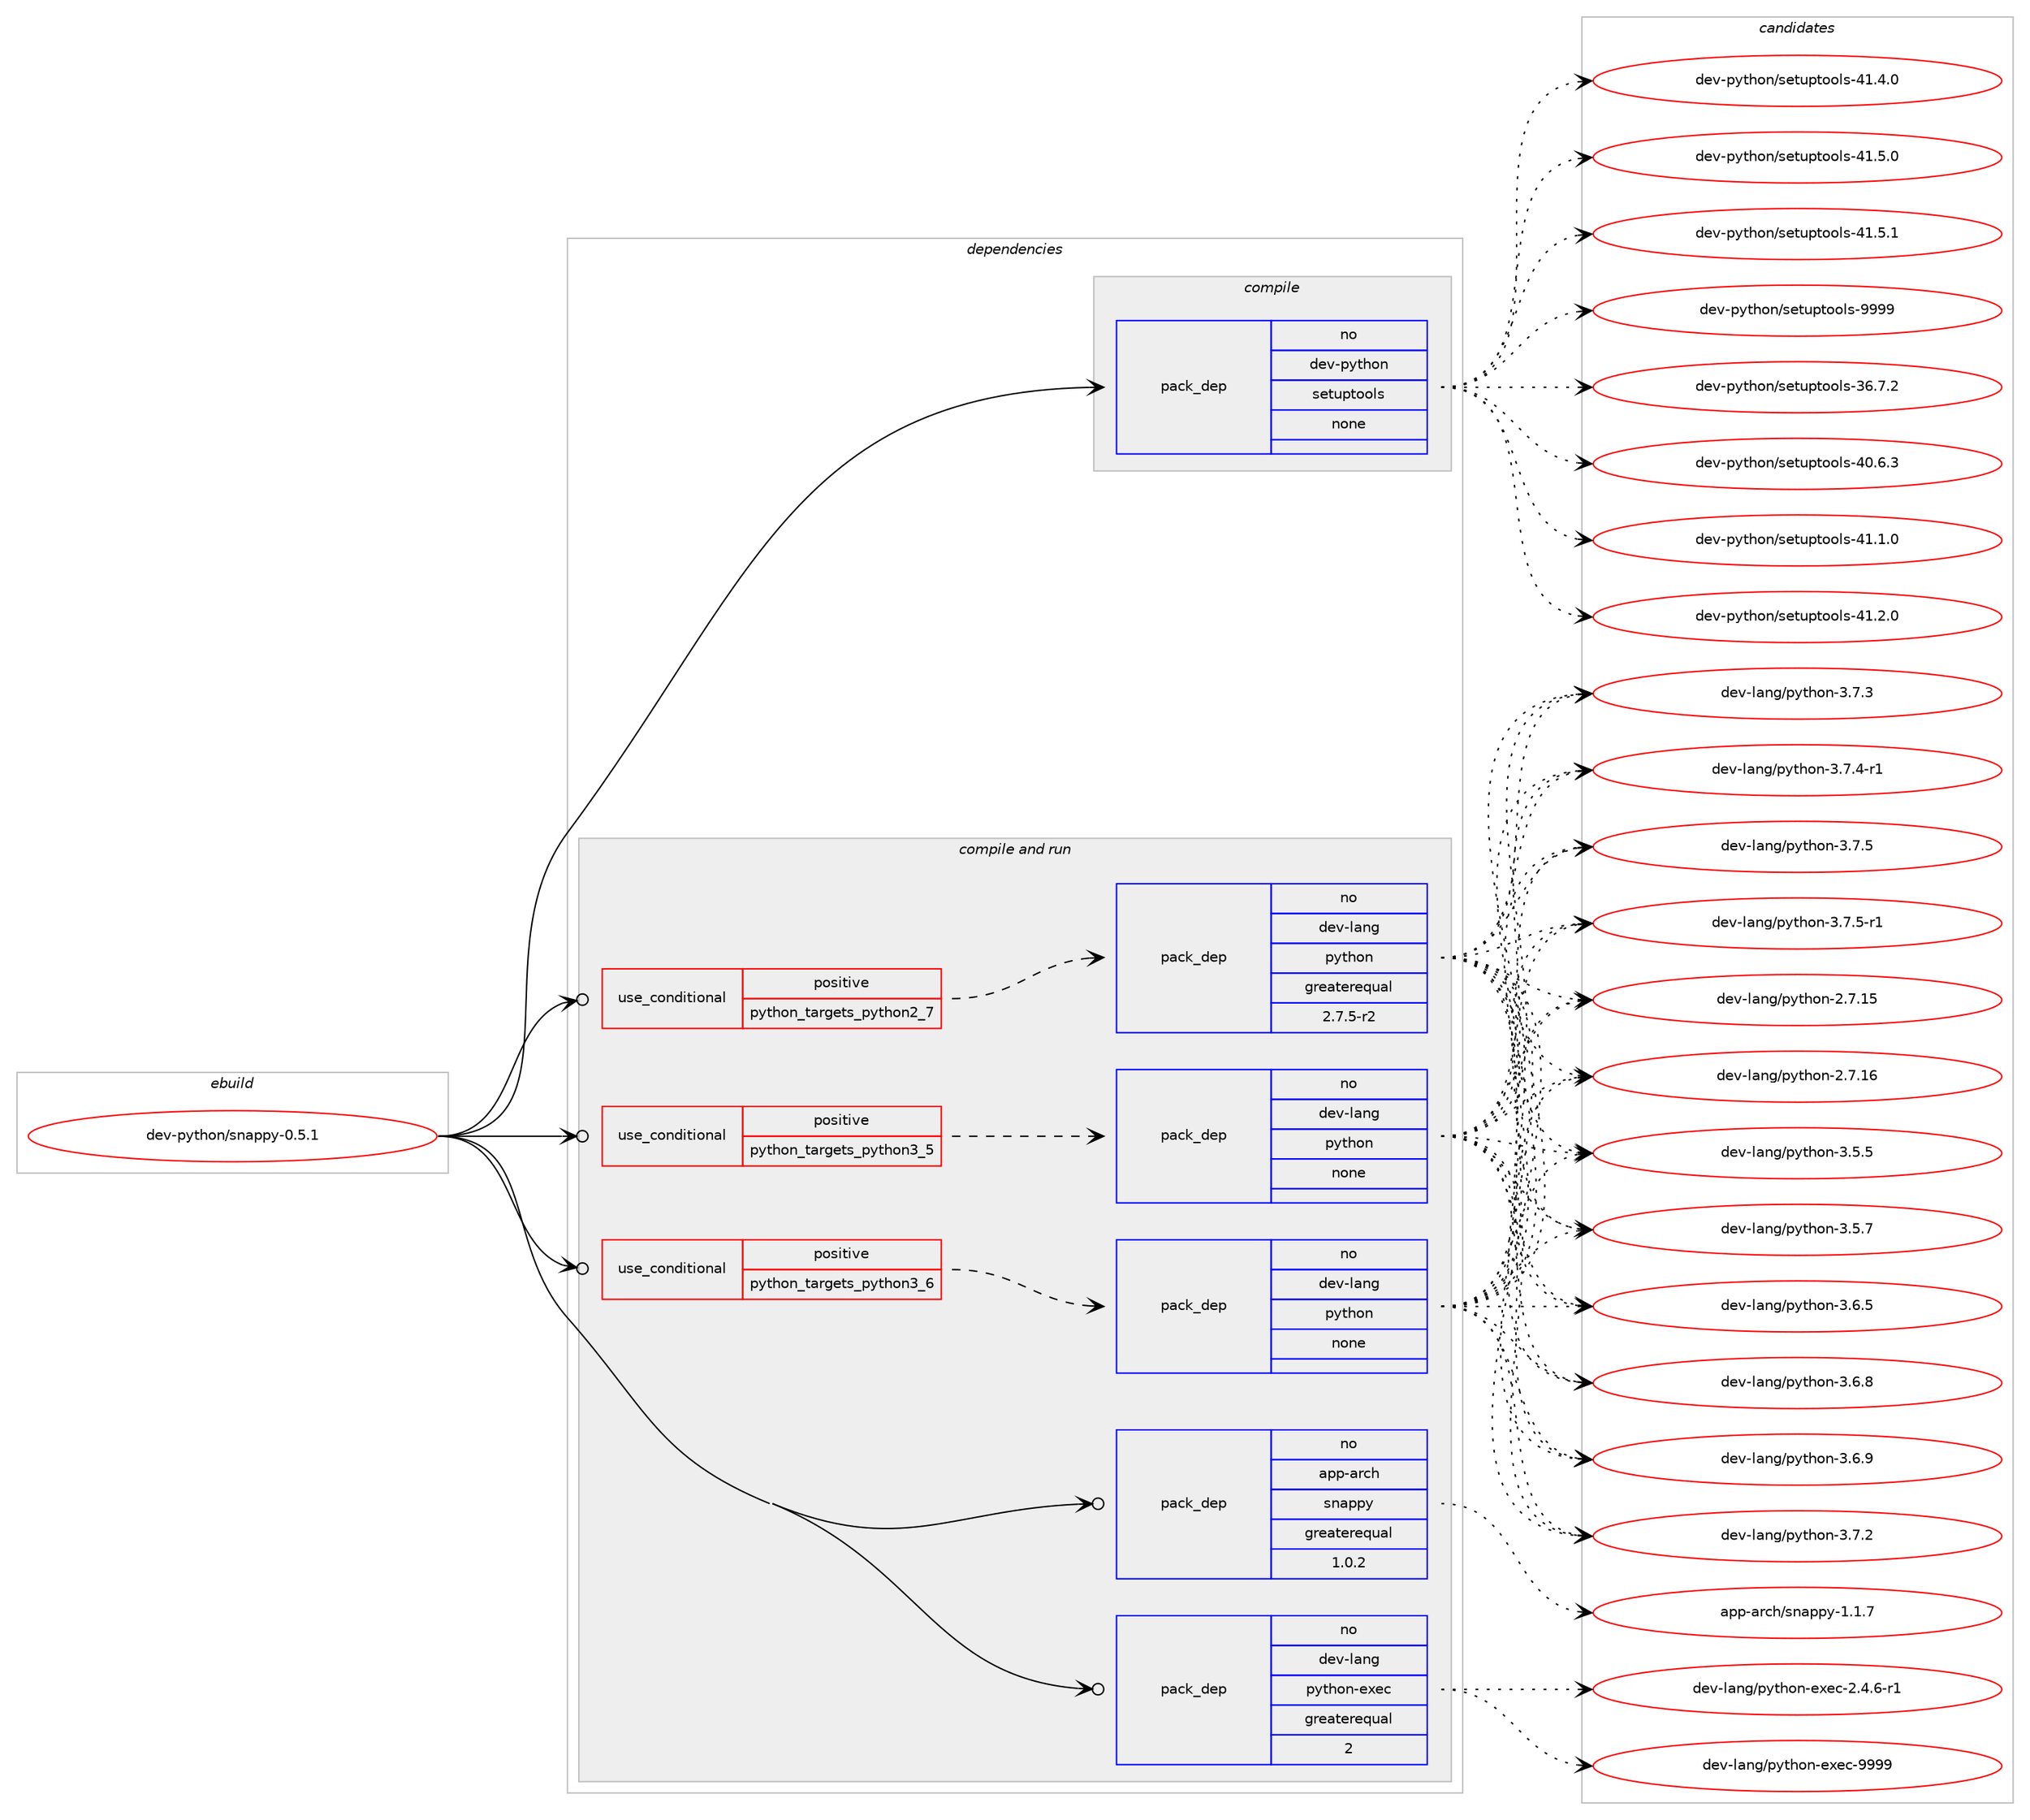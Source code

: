 digraph prolog {

# *************
# Graph options
# *************

newrank=true;
concentrate=true;
compound=true;
graph [rankdir=LR,fontname=Helvetica,fontsize=10,ranksep=1.5];#, ranksep=2.5, nodesep=0.2];
edge  [arrowhead=vee];
node  [fontname=Helvetica,fontsize=10];

# **********
# The ebuild
# **********

subgraph cluster_leftcol {
color=gray;
rank=same;
label=<<i>ebuild</i>>;
id [label="dev-python/snappy-0.5.1", color=red, width=4, href="../dev-python/snappy-0.5.1.svg"];
}

# ****************
# The dependencies
# ****************

subgraph cluster_midcol {
color=gray;
label=<<i>dependencies</i>>;
subgraph cluster_compile {
fillcolor="#eeeeee";
style=filled;
label=<<i>compile</i>>;
subgraph pack476250 {
dependency637623 [label=<<TABLE BORDER="0" CELLBORDER="1" CELLSPACING="0" CELLPADDING="4" WIDTH="220"><TR><TD ROWSPAN="6" CELLPADDING="30">pack_dep</TD></TR><TR><TD WIDTH="110">no</TD></TR><TR><TD>dev-python</TD></TR><TR><TD>setuptools</TD></TR><TR><TD>none</TD></TR><TR><TD></TD></TR></TABLE>>, shape=none, color=blue];
}
id:e -> dependency637623:w [weight=20,style="solid",arrowhead="vee"];
}
subgraph cluster_compileandrun {
fillcolor="#eeeeee";
style=filled;
label=<<i>compile and run</i>>;
subgraph cond149492 {
dependency637624 [label=<<TABLE BORDER="0" CELLBORDER="1" CELLSPACING="0" CELLPADDING="4"><TR><TD ROWSPAN="3" CELLPADDING="10">use_conditional</TD></TR><TR><TD>positive</TD></TR><TR><TD>python_targets_python2_7</TD></TR></TABLE>>, shape=none, color=red];
subgraph pack476251 {
dependency637625 [label=<<TABLE BORDER="0" CELLBORDER="1" CELLSPACING="0" CELLPADDING="4" WIDTH="220"><TR><TD ROWSPAN="6" CELLPADDING="30">pack_dep</TD></TR><TR><TD WIDTH="110">no</TD></TR><TR><TD>dev-lang</TD></TR><TR><TD>python</TD></TR><TR><TD>greaterequal</TD></TR><TR><TD>2.7.5-r2</TD></TR></TABLE>>, shape=none, color=blue];
}
dependency637624:e -> dependency637625:w [weight=20,style="dashed",arrowhead="vee"];
}
id:e -> dependency637624:w [weight=20,style="solid",arrowhead="odotvee"];
subgraph cond149493 {
dependency637626 [label=<<TABLE BORDER="0" CELLBORDER="1" CELLSPACING="0" CELLPADDING="4"><TR><TD ROWSPAN="3" CELLPADDING="10">use_conditional</TD></TR><TR><TD>positive</TD></TR><TR><TD>python_targets_python3_5</TD></TR></TABLE>>, shape=none, color=red];
subgraph pack476252 {
dependency637627 [label=<<TABLE BORDER="0" CELLBORDER="1" CELLSPACING="0" CELLPADDING="4" WIDTH="220"><TR><TD ROWSPAN="6" CELLPADDING="30">pack_dep</TD></TR><TR><TD WIDTH="110">no</TD></TR><TR><TD>dev-lang</TD></TR><TR><TD>python</TD></TR><TR><TD>none</TD></TR><TR><TD></TD></TR></TABLE>>, shape=none, color=blue];
}
dependency637626:e -> dependency637627:w [weight=20,style="dashed",arrowhead="vee"];
}
id:e -> dependency637626:w [weight=20,style="solid",arrowhead="odotvee"];
subgraph cond149494 {
dependency637628 [label=<<TABLE BORDER="0" CELLBORDER="1" CELLSPACING="0" CELLPADDING="4"><TR><TD ROWSPAN="3" CELLPADDING="10">use_conditional</TD></TR><TR><TD>positive</TD></TR><TR><TD>python_targets_python3_6</TD></TR></TABLE>>, shape=none, color=red];
subgraph pack476253 {
dependency637629 [label=<<TABLE BORDER="0" CELLBORDER="1" CELLSPACING="0" CELLPADDING="4" WIDTH="220"><TR><TD ROWSPAN="6" CELLPADDING="30">pack_dep</TD></TR><TR><TD WIDTH="110">no</TD></TR><TR><TD>dev-lang</TD></TR><TR><TD>python</TD></TR><TR><TD>none</TD></TR><TR><TD></TD></TR></TABLE>>, shape=none, color=blue];
}
dependency637628:e -> dependency637629:w [weight=20,style="dashed",arrowhead="vee"];
}
id:e -> dependency637628:w [weight=20,style="solid",arrowhead="odotvee"];
subgraph pack476254 {
dependency637630 [label=<<TABLE BORDER="0" CELLBORDER="1" CELLSPACING="0" CELLPADDING="4" WIDTH="220"><TR><TD ROWSPAN="6" CELLPADDING="30">pack_dep</TD></TR><TR><TD WIDTH="110">no</TD></TR><TR><TD>app-arch</TD></TR><TR><TD>snappy</TD></TR><TR><TD>greaterequal</TD></TR><TR><TD>1.0.2</TD></TR></TABLE>>, shape=none, color=blue];
}
id:e -> dependency637630:w [weight=20,style="solid",arrowhead="odotvee"];
subgraph pack476255 {
dependency637631 [label=<<TABLE BORDER="0" CELLBORDER="1" CELLSPACING="0" CELLPADDING="4" WIDTH="220"><TR><TD ROWSPAN="6" CELLPADDING="30">pack_dep</TD></TR><TR><TD WIDTH="110">no</TD></TR><TR><TD>dev-lang</TD></TR><TR><TD>python-exec</TD></TR><TR><TD>greaterequal</TD></TR><TR><TD>2</TD></TR></TABLE>>, shape=none, color=blue];
}
id:e -> dependency637631:w [weight=20,style="solid",arrowhead="odotvee"];
}
subgraph cluster_run {
fillcolor="#eeeeee";
style=filled;
label=<<i>run</i>>;
}
}

# **************
# The candidates
# **************

subgraph cluster_choices {
rank=same;
color=gray;
label=<<i>candidates</i>>;

subgraph choice476250 {
color=black;
nodesep=1;
choice100101118451121211161041111104711510111611711211611111110811545515446554650 [label="dev-python/setuptools-36.7.2", color=red, width=4,href="../dev-python/setuptools-36.7.2.svg"];
choice100101118451121211161041111104711510111611711211611111110811545524846544651 [label="dev-python/setuptools-40.6.3", color=red, width=4,href="../dev-python/setuptools-40.6.3.svg"];
choice100101118451121211161041111104711510111611711211611111110811545524946494648 [label="dev-python/setuptools-41.1.0", color=red, width=4,href="../dev-python/setuptools-41.1.0.svg"];
choice100101118451121211161041111104711510111611711211611111110811545524946504648 [label="dev-python/setuptools-41.2.0", color=red, width=4,href="../dev-python/setuptools-41.2.0.svg"];
choice100101118451121211161041111104711510111611711211611111110811545524946524648 [label="dev-python/setuptools-41.4.0", color=red, width=4,href="../dev-python/setuptools-41.4.0.svg"];
choice100101118451121211161041111104711510111611711211611111110811545524946534648 [label="dev-python/setuptools-41.5.0", color=red, width=4,href="../dev-python/setuptools-41.5.0.svg"];
choice100101118451121211161041111104711510111611711211611111110811545524946534649 [label="dev-python/setuptools-41.5.1", color=red, width=4,href="../dev-python/setuptools-41.5.1.svg"];
choice10010111845112121116104111110471151011161171121161111111081154557575757 [label="dev-python/setuptools-9999", color=red, width=4,href="../dev-python/setuptools-9999.svg"];
dependency637623:e -> choice100101118451121211161041111104711510111611711211611111110811545515446554650:w [style=dotted,weight="100"];
dependency637623:e -> choice100101118451121211161041111104711510111611711211611111110811545524846544651:w [style=dotted,weight="100"];
dependency637623:e -> choice100101118451121211161041111104711510111611711211611111110811545524946494648:w [style=dotted,weight="100"];
dependency637623:e -> choice100101118451121211161041111104711510111611711211611111110811545524946504648:w [style=dotted,weight="100"];
dependency637623:e -> choice100101118451121211161041111104711510111611711211611111110811545524946524648:w [style=dotted,weight="100"];
dependency637623:e -> choice100101118451121211161041111104711510111611711211611111110811545524946534648:w [style=dotted,weight="100"];
dependency637623:e -> choice100101118451121211161041111104711510111611711211611111110811545524946534649:w [style=dotted,weight="100"];
dependency637623:e -> choice10010111845112121116104111110471151011161171121161111111081154557575757:w [style=dotted,weight="100"];
}
subgraph choice476251 {
color=black;
nodesep=1;
choice10010111845108971101034711212111610411111045504655464953 [label="dev-lang/python-2.7.15", color=red, width=4,href="../dev-lang/python-2.7.15.svg"];
choice10010111845108971101034711212111610411111045504655464954 [label="dev-lang/python-2.7.16", color=red, width=4,href="../dev-lang/python-2.7.16.svg"];
choice100101118451089711010347112121116104111110455146534653 [label="dev-lang/python-3.5.5", color=red, width=4,href="../dev-lang/python-3.5.5.svg"];
choice100101118451089711010347112121116104111110455146534655 [label="dev-lang/python-3.5.7", color=red, width=4,href="../dev-lang/python-3.5.7.svg"];
choice100101118451089711010347112121116104111110455146544653 [label="dev-lang/python-3.6.5", color=red, width=4,href="../dev-lang/python-3.6.5.svg"];
choice100101118451089711010347112121116104111110455146544656 [label="dev-lang/python-3.6.8", color=red, width=4,href="../dev-lang/python-3.6.8.svg"];
choice100101118451089711010347112121116104111110455146544657 [label="dev-lang/python-3.6.9", color=red, width=4,href="../dev-lang/python-3.6.9.svg"];
choice100101118451089711010347112121116104111110455146554650 [label="dev-lang/python-3.7.2", color=red, width=4,href="../dev-lang/python-3.7.2.svg"];
choice100101118451089711010347112121116104111110455146554651 [label="dev-lang/python-3.7.3", color=red, width=4,href="../dev-lang/python-3.7.3.svg"];
choice1001011184510897110103471121211161041111104551465546524511449 [label="dev-lang/python-3.7.4-r1", color=red, width=4,href="../dev-lang/python-3.7.4-r1.svg"];
choice100101118451089711010347112121116104111110455146554653 [label="dev-lang/python-3.7.5", color=red, width=4,href="../dev-lang/python-3.7.5.svg"];
choice1001011184510897110103471121211161041111104551465546534511449 [label="dev-lang/python-3.7.5-r1", color=red, width=4,href="../dev-lang/python-3.7.5-r1.svg"];
dependency637625:e -> choice10010111845108971101034711212111610411111045504655464953:w [style=dotted,weight="100"];
dependency637625:e -> choice10010111845108971101034711212111610411111045504655464954:w [style=dotted,weight="100"];
dependency637625:e -> choice100101118451089711010347112121116104111110455146534653:w [style=dotted,weight="100"];
dependency637625:e -> choice100101118451089711010347112121116104111110455146534655:w [style=dotted,weight="100"];
dependency637625:e -> choice100101118451089711010347112121116104111110455146544653:w [style=dotted,weight="100"];
dependency637625:e -> choice100101118451089711010347112121116104111110455146544656:w [style=dotted,weight="100"];
dependency637625:e -> choice100101118451089711010347112121116104111110455146544657:w [style=dotted,weight="100"];
dependency637625:e -> choice100101118451089711010347112121116104111110455146554650:w [style=dotted,weight="100"];
dependency637625:e -> choice100101118451089711010347112121116104111110455146554651:w [style=dotted,weight="100"];
dependency637625:e -> choice1001011184510897110103471121211161041111104551465546524511449:w [style=dotted,weight="100"];
dependency637625:e -> choice100101118451089711010347112121116104111110455146554653:w [style=dotted,weight="100"];
dependency637625:e -> choice1001011184510897110103471121211161041111104551465546534511449:w [style=dotted,weight="100"];
}
subgraph choice476252 {
color=black;
nodesep=1;
choice10010111845108971101034711212111610411111045504655464953 [label="dev-lang/python-2.7.15", color=red, width=4,href="../dev-lang/python-2.7.15.svg"];
choice10010111845108971101034711212111610411111045504655464954 [label="dev-lang/python-2.7.16", color=red, width=4,href="../dev-lang/python-2.7.16.svg"];
choice100101118451089711010347112121116104111110455146534653 [label="dev-lang/python-3.5.5", color=red, width=4,href="../dev-lang/python-3.5.5.svg"];
choice100101118451089711010347112121116104111110455146534655 [label="dev-lang/python-3.5.7", color=red, width=4,href="../dev-lang/python-3.5.7.svg"];
choice100101118451089711010347112121116104111110455146544653 [label="dev-lang/python-3.6.5", color=red, width=4,href="../dev-lang/python-3.6.5.svg"];
choice100101118451089711010347112121116104111110455146544656 [label="dev-lang/python-3.6.8", color=red, width=4,href="../dev-lang/python-3.6.8.svg"];
choice100101118451089711010347112121116104111110455146544657 [label="dev-lang/python-3.6.9", color=red, width=4,href="../dev-lang/python-3.6.9.svg"];
choice100101118451089711010347112121116104111110455146554650 [label="dev-lang/python-3.7.2", color=red, width=4,href="../dev-lang/python-3.7.2.svg"];
choice100101118451089711010347112121116104111110455146554651 [label="dev-lang/python-3.7.3", color=red, width=4,href="../dev-lang/python-3.7.3.svg"];
choice1001011184510897110103471121211161041111104551465546524511449 [label="dev-lang/python-3.7.4-r1", color=red, width=4,href="../dev-lang/python-3.7.4-r1.svg"];
choice100101118451089711010347112121116104111110455146554653 [label="dev-lang/python-3.7.5", color=red, width=4,href="../dev-lang/python-3.7.5.svg"];
choice1001011184510897110103471121211161041111104551465546534511449 [label="dev-lang/python-3.7.5-r1", color=red, width=4,href="../dev-lang/python-3.7.5-r1.svg"];
dependency637627:e -> choice10010111845108971101034711212111610411111045504655464953:w [style=dotted,weight="100"];
dependency637627:e -> choice10010111845108971101034711212111610411111045504655464954:w [style=dotted,weight="100"];
dependency637627:e -> choice100101118451089711010347112121116104111110455146534653:w [style=dotted,weight="100"];
dependency637627:e -> choice100101118451089711010347112121116104111110455146534655:w [style=dotted,weight="100"];
dependency637627:e -> choice100101118451089711010347112121116104111110455146544653:w [style=dotted,weight="100"];
dependency637627:e -> choice100101118451089711010347112121116104111110455146544656:w [style=dotted,weight="100"];
dependency637627:e -> choice100101118451089711010347112121116104111110455146544657:w [style=dotted,weight="100"];
dependency637627:e -> choice100101118451089711010347112121116104111110455146554650:w [style=dotted,weight="100"];
dependency637627:e -> choice100101118451089711010347112121116104111110455146554651:w [style=dotted,weight="100"];
dependency637627:e -> choice1001011184510897110103471121211161041111104551465546524511449:w [style=dotted,weight="100"];
dependency637627:e -> choice100101118451089711010347112121116104111110455146554653:w [style=dotted,weight="100"];
dependency637627:e -> choice1001011184510897110103471121211161041111104551465546534511449:w [style=dotted,weight="100"];
}
subgraph choice476253 {
color=black;
nodesep=1;
choice10010111845108971101034711212111610411111045504655464953 [label="dev-lang/python-2.7.15", color=red, width=4,href="../dev-lang/python-2.7.15.svg"];
choice10010111845108971101034711212111610411111045504655464954 [label="dev-lang/python-2.7.16", color=red, width=4,href="../dev-lang/python-2.7.16.svg"];
choice100101118451089711010347112121116104111110455146534653 [label="dev-lang/python-3.5.5", color=red, width=4,href="../dev-lang/python-3.5.5.svg"];
choice100101118451089711010347112121116104111110455146534655 [label="dev-lang/python-3.5.7", color=red, width=4,href="../dev-lang/python-3.5.7.svg"];
choice100101118451089711010347112121116104111110455146544653 [label="dev-lang/python-3.6.5", color=red, width=4,href="../dev-lang/python-3.6.5.svg"];
choice100101118451089711010347112121116104111110455146544656 [label="dev-lang/python-3.6.8", color=red, width=4,href="../dev-lang/python-3.6.8.svg"];
choice100101118451089711010347112121116104111110455146544657 [label="dev-lang/python-3.6.9", color=red, width=4,href="../dev-lang/python-3.6.9.svg"];
choice100101118451089711010347112121116104111110455146554650 [label="dev-lang/python-3.7.2", color=red, width=4,href="../dev-lang/python-3.7.2.svg"];
choice100101118451089711010347112121116104111110455146554651 [label="dev-lang/python-3.7.3", color=red, width=4,href="../dev-lang/python-3.7.3.svg"];
choice1001011184510897110103471121211161041111104551465546524511449 [label="dev-lang/python-3.7.4-r1", color=red, width=4,href="../dev-lang/python-3.7.4-r1.svg"];
choice100101118451089711010347112121116104111110455146554653 [label="dev-lang/python-3.7.5", color=red, width=4,href="../dev-lang/python-3.7.5.svg"];
choice1001011184510897110103471121211161041111104551465546534511449 [label="dev-lang/python-3.7.5-r1", color=red, width=4,href="../dev-lang/python-3.7.5-r1.svg"];
dependency637629:e -> choice10010111845108971101034711212111610411111045504655464953:w [style=dotted,weight="100"];
dependency637629:e -> choice10010111845108971101034711212111610411111045504655464954:w [style=dotted,weight="100"];
dependency637629:e -> choice100101118451089711010347112121116104111110455146534653:w [style=dotted,weight="100"];
dependency637629:e -> choice100101118451089711010347112121116104111110455146534655:w [style=dotted,weight="100"];
dependency637629:e -> choice100101118451089711010347112121116104111110455146544653:w [style=dotted,weight="100"];
dependency637629:e -> choice100101118451089711010347112121116104111110455146544656:w [style=dotted,weight="100"];
dependency637629:e -> choice100101118451089711010347112121116104111110455146544657:w [style=dotted,weight="100"];
dependency637629:e -> choice100101118451089711010347112121116104111110455146554650:w [style=dotted,weight="100"];
dependency637629:e -> choice100101118451089711010347112121116104111110455146554651:w [style=dotted,weight="100"];
dependency637629:e -> choice1001011184510897110103471121211161041111104551465546524511449:w [style=dotted,weight="100"];
dependency637629:e -> choice100101118451089711010347112121116104111110455146554653:w [style=dotted,weight="100"];
dependency637629:e -> choice1001011184510897110103471121211161041111104551465546534511449:w [style=dotted,weight="100"];
}
subgraph choice476254 {
color=black;
nodesep=1;
choice971121124597114991044711511097112112121454946494655 [label="app-arch/snappy-1.1.7", color=red, width=4,href="../app-arch/snappy-1.1.7.svg"];
dependency637630:e -> choice971121124597114991044711511097112112121454946494655:w [style=dotted,weight="100"];
}
subgraph choice476255 {
color=black;
nodesep=1;
choice10010111845108971101034711212111610411111045101120101994550465246544511449 [label="dev-lang/python-exec-2.4.6-r1", color=red, width=4,href="../dev-lang/python-exec-2.4.6-r1.svg"];
choice10010111845108971101034711212111610411111045101120101994557575757 [label="dev-lang/python-exec-9999", color=red, width=4,href="../dev-lang/python-exec-9999.svg"];
dependency637631:e -> choice10010111845108971101034711212111610411111045101120101994550465246544511449:w [style=dotted,weight="100"];
dependency637631:e -> choice10010111845108971101034711212111610411111045101120101994557575757:w [style=dotted,weight="100"];
}
}

}
